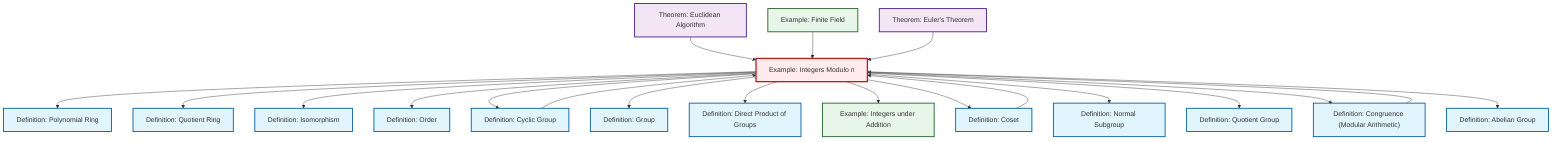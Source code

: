 graph TD
    classDef definition fill:#e1f5fe,stroke:#01579b,stroke-width:2px
    classDef theorem fill:#f3e5f5,stroke:#4a148c,stroke-width:2px
    classDef axiom fill:#fff3e0,stroke:#e65100,stroke-width:2px
    classDef example fill:#e8f5e9,stroke:#1b5e20,stroke-width:2px
    classDef current fill:#ffebee,stroke:#b71c1c,stroke-width:3px
    def-quotient-ring["Definition: Quotient Ring"]:::definition
    def-direct-product["Definition: Direct Product of Groups"]:::definition
    def-group["Definition: Group"]:::definition
    ex-finite-field["Example: Finite Field"]:::example
    ex-quotient-integers-mod-n["Example: Integers Modulo n"]:::example
    ex-integers-addition["Example: Integers under Addition"]:::example
    def-order["Definition: Order"]:::definition
    def-abelian-group["Definition: Abelian Group"]:::definition
    def-normal-subgroup["Definition: Normal Subgroup"]:::definition
    thm-euclidean-algorithm["Theorem: Euclidean Algorithm"]:::theorem
    def-isomorphism["Definition: Isomorphism"]:::definition
    def-quotient-group["Definition: Quotient Group"]:::definition
    def-cyclic-group["Definition: Cyclic Group"]:::definition
    def-coset["Definition: Coset"]:::definition
    def-polynomial-ring["Definition: Polynomial Ring"]:::definition
    thm-euler["Theorem: Euler's Theorem"]:::theorem
    def-congruence["Definition: Congruence (Modular Arithmetic)"]:::definition
    ex-quotient-integers-mod-n --> def-polynomial-ring
    def-congruence --> ex-quotient-integers-mod-n
    ex-quotient-integers-mod-n --> def-quotient-ring
    thm-euclidean-algorithm --> ex-quotient-integers-mod-n
    def-cyclic-group --> ex-quotient-integers-mod-n
    ex-quotient-integers-mod-n --> def-isomorphism
    ex-quotient-integers-mod-n --> def-order
    ex-quotient-integers-mod-n --> def-cyclic-group
    ex-quotient-integers-mod-n --> def-group
    ex-finite-field --> ex-quotient-integers-mod-n
    ex-quotient-integers-mod-n --> def-direct-product
    ex-quotient-integers-mod-n --> ex-integers-addition
    def-coset --> ex-quotient-integers-mod-n
    ex-quotient-integers-mod-n --> def-coset
    ex-quotient-integers-mod-n --> def-normal-subgroup
    ex-quotient-integers-mod-n --> def-quotient-group
    ex-quotient-integers-mod-n --> def-congruence
    ex-quotient-integers-mod-n --> def-abelian-group
    thm-euler --> ex-quotient-integers-mod-n
    class ex-quotient-integers-mod-n current